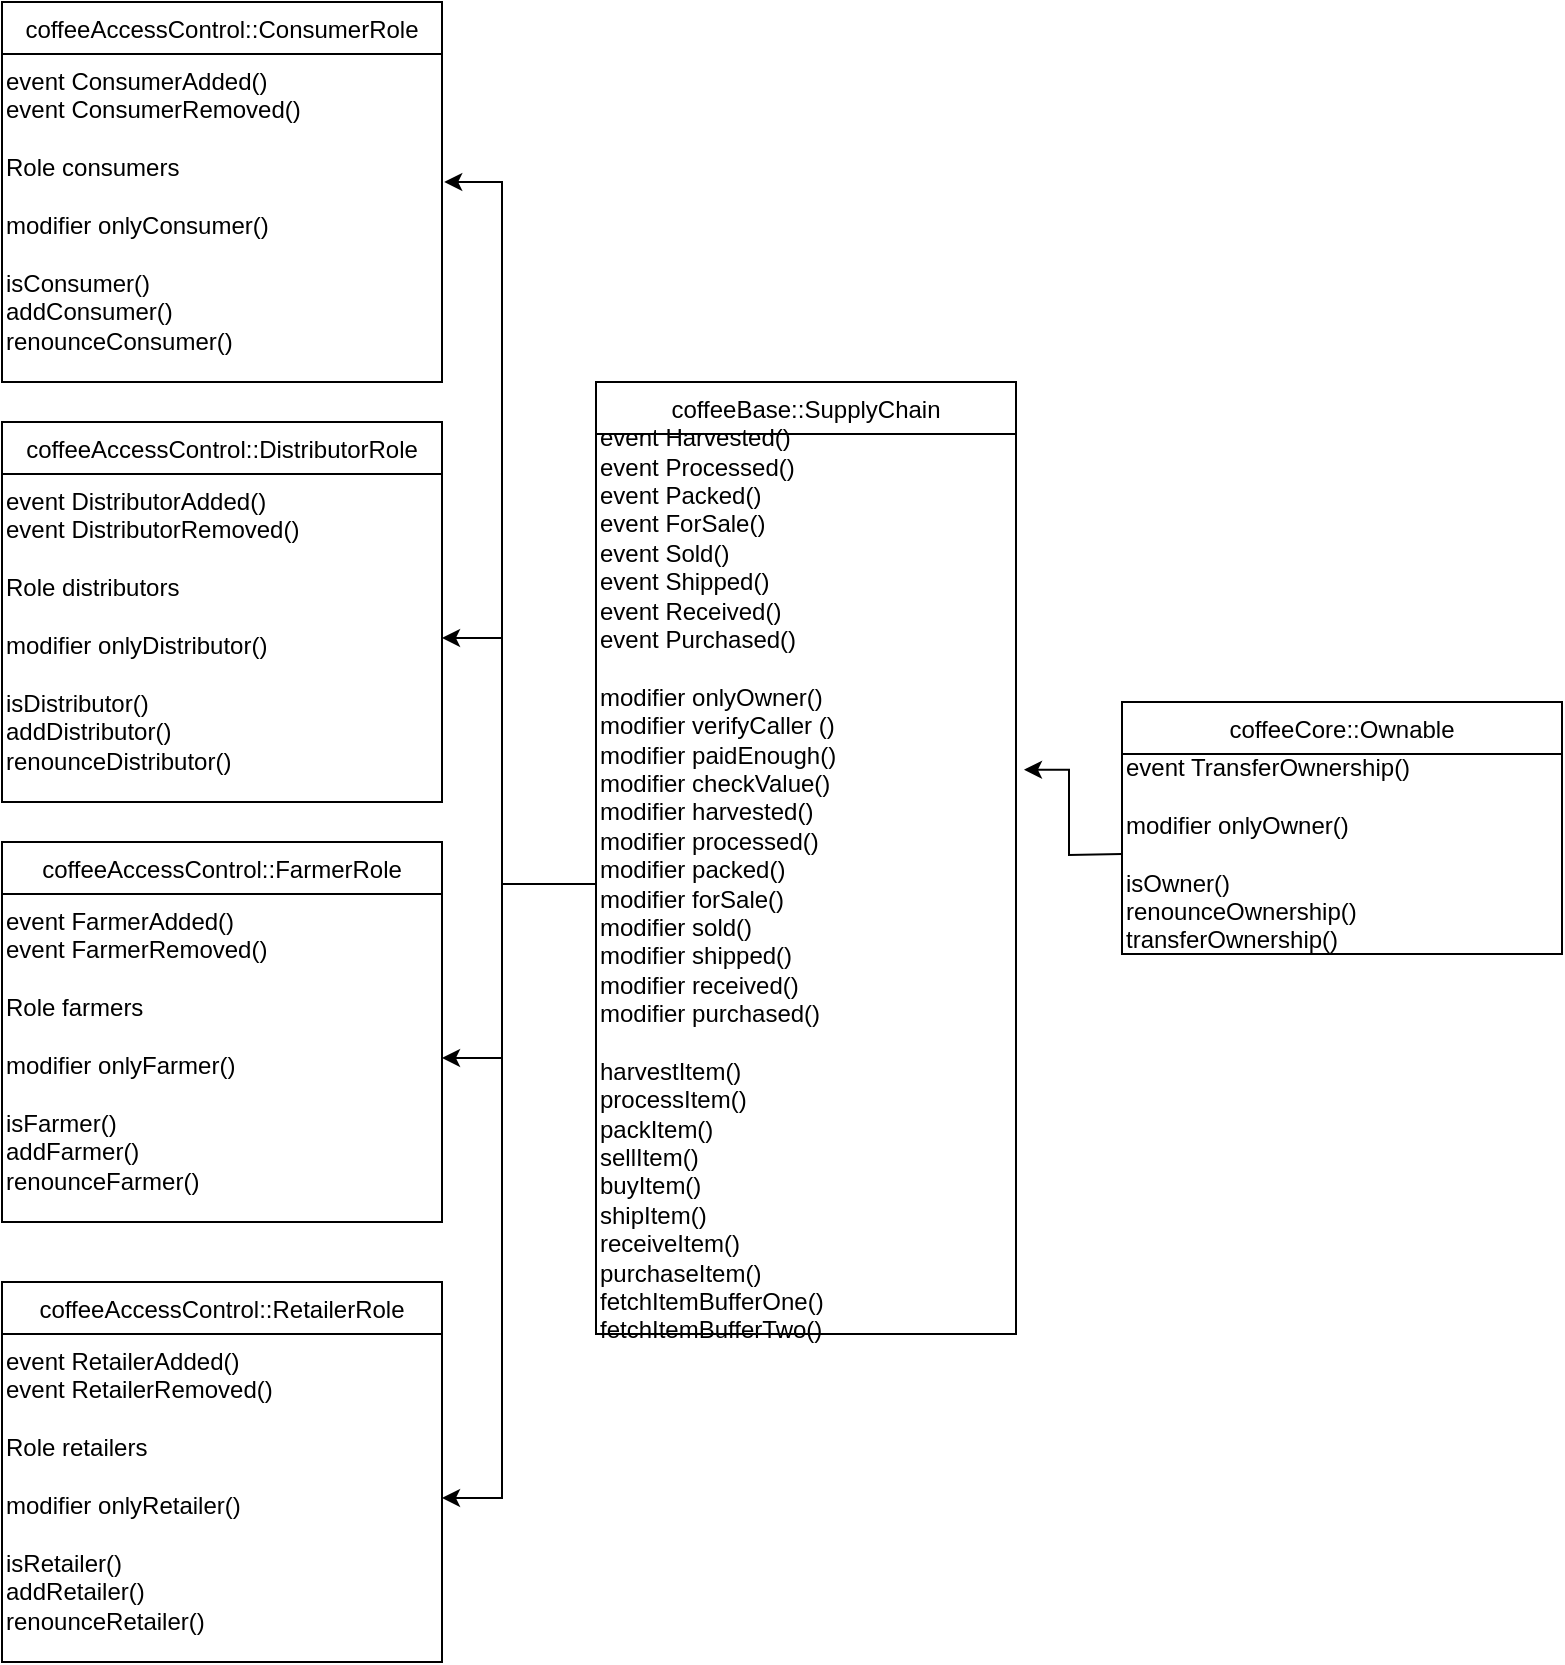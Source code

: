 <mxfile version="12.9.3" type="device"><diagram id="hlLNrrxVvmf71fnWf8Pw" name="Page-1"><mxGraphModel dx="1102" dy="853" grid="1" gridSize="10" guides="1" tooltips="1" connect="1" arrows="1" fold="1" page="1" pageScale="1" pageWidth="850" pageHeight="1100" math="0" shadow="0"><root><mxCell id="0"/><mxCell id="1" parent="0"/><mxCell id="l2SSnQkkHVZMv_LhFjis-1" value="" style="group" vertex="1" connectable="0" parent="1"><mxGeometry x="610" y="390" width="220" height="121" as="geometry"/></mxCell><mxCell id="rZdOg7w-772MGAGxUGgv-11" value="coffeeCore::Ownable" style="swimlane;fontStyle=0;childLayout=stackLayout;horizontal=1;startSize=26;fillColor=none;horizontalStack=0;resizeParent=1;resizeParentMax=0;resizeLast=0;collapsible=1;marginBottom=0;" parent="l2SSnQkkHVZMv_LhFjis-1" vertex="1"><mxGeometry width="220" height="126" as="geometry"/></mxCell><mxCell id="l2SSnQkkHVZMv_LhFjis-21" value="event TransferOwnership()&lt;br&gt;&lt;br&gt;modifier onlyOwner()&lt;br&gt;&lt;br&gt;isOwner()&lt;br&gt;renounceOwnership()&lt;br&gt;transferOwnership()&lt;br&gt;" style="text;html=1;align=left;verticalAlign=middle;resizable=0;points=[];autosize=1;" vertex="1" parent="rZdOg7w-772MGAGxUGgv-11"><mxGeometry y="26" width="220" height="100" as="geometry"/></mxCell><mxCell id="l2SSnQkkHVZMv_LhFjis-2" value="" style="group" vertex="1" connectable="0" parent="1"><mxGeometry x="343" y="230" width="210" height="486" as="geometry"/></mxCell><mxCell id="rZdOg7w-772MGAGxUGgv-5" value="coffeeBase::SupplyChain" style="swimlane;fontStyle=0;childLayout=stackLayout;horizontal=1;startSize=26;fillColor=none;horizontalStack=0;resizeParent=1;resizeParentMax=0;resizeLast=0;collapsible=1;marginBottom=0;" parent="l2SSnQkkHVZMv_LhFjis-2" vertex="1"><mxGeometry x="4" width="210" height="476" as="geometry"/></mxCell><mxCell id="l2SSnQkkHVZMv_LhFjis-20" value="&lt;div&gt;event Harvested()&lt;/div&gt;&lt;div&gt;event Processed()&lt;/div&gt;&lt;div&gt;&lt;span&gt;event Packed()&lt;/span&gt;&lt;/div&gt;&lt;div&gt;event ForSale()&lt;/div&gt;&lt;div&gt;event Sold()&lt;/div&gt;&lt;div&gt;event Shipped()&lt;/div&gt;&lt;div&gt;event Received()&lt;/div&gt;&lt;div&gt;event Purchased()&lt;/div&gt;&lt;div&gt;&lt;br&gt;&lt;/div&gt;&lt;div&gt;modifier onlyOwner()&lt;br&gt;&lt;/div&gt;&lt;div&gt;modifier verifyCaller ()&lt;br&gt;&lt;/div&gt;&lt;div&gt;modifier paidEnough()&lt;br&gt;&lt;/div&gt;&lt;div&gt;modifier checkValue()&lt;br&gt;&lt;/div&gt;&lt;div&gt;modifier harvested()&lt;br&gt;&lt;/div&gt;&lt;div&gt;modifier processed()&lt;br&gt;&lt;/div&gt;&lt;div&gt;modifier packed()&lt;br&gt;&lt;/div&gt;&lt;div&gt;modifier forSale()&lt;br&gt;&lt;/div&gt;&lt;div&gt;modifier sold()&lt;br&gt;&lt;/div&gt;&lt;div&gt;modifier shipped()&lt;br&gt;&lt;/div&gt;&lt;div&gt;modifier received()&lt;br&gt;&lt;/div&gt;&lt;div&gt;modifier purchased()&lt;br&gt;&lt;/div&gt;&lt;div&gt;&lt;br&gt;&lt;/div&gt;&lt;div&gt;harvestItem()&lt;br&gt;&lt;/div&gt;&lt;div&gt;processItem()&lt;/div&gt;&lt;div&gt;packItem()&lt;br&gt;&lt;/div&gt;&lt;div&gt;sellItem()&lt;br&gt;&lt;/div&gt;&lt;div&gt;buyItem()&lt;br&gt;&lt;/div&gt;&lt;div&gt;shipItem()&lt;br&gt;&lt;/div&gt;&lt;div&gt;receiveItem()&lt;br&gt;&lt;/div&gt;&lt;div&gt;purchaseItem()&lt;br&gt;&lt;/div&gt;&lt;div&gt;fetchItemBufferOne()&lt;br&gt;&lt;/div&gt;&lt;div&gt;fetchItemBufferTwo()&lt;/div&gt;" style="text;html=1;align=left;verticalAlign=middle;resizable=0;points=[];autosize=1;" vertex="1" parent="rZdOg7w-772MGAGxUGgv-5"><mxGeometry y="26" width="210" height="450" as="geometry"/></mxCell><mxCell id="l2SSnQkkHVZMv_LhFjis-3" value="" style="group" vertex="1" connectable="0" parent="1"><mxGeometry x="50" y="40" width="220" height="190" as="geometry"/></mxCell><mxCell id="rZdOg7w-772MGAGxUGgv-1" value="coffeeAccessControl::ConsumerRole" style="swimlane;fontStyle=0;childLayout=stackLayout;horizontal=1;startSize=26;fillColor=none;horizontalStack=0;resizeParent=1;resizeParentMax=0;resizeLast=0;collapsible=1;marginBottom=0;" parent="l2SSnQkkHVZMv_LhFjis-3" vertex="1"><mxGeometry width="220" height="190" as="geometry"/></mxCell><mxCell id="l2SSnQkkHVZMv_LhFjis-15" value="event ConsumerAdded()&lt;br&gt;event ConsumerRemoved()&lt;br&gt;&lt;br&gt;Role consumers&lt;br&gt;&lt;br&gt;modifier onlyConsumer()&lt;br&gt;&lt;br&gt;isConsumer()&lt;br&gt;addConsumer()&lt;br&gt;renounceConsumer()" style="text;html=1;" vertex="1" parent="rZdOg7w-772MGAGxUGgv-1"><mxGeometry y="26" width="220" height="164" as="geometry"/></mxCell><mxCell id="l2SSnQkkHVZMv_LhFjis-4" value="coffeeAccessControl::DistributorRole" style="swimlane;fontStyle=0;childLayout=stackLayout;horizontal=1;startSize=26;fillColor=none;horizontalStack=0;resizeParent=1;resizeParentMax=0;resizeLast=0;collapsible=1;marginBottom=0;" vertex="1" parent="1"><mxGeometry x="50" y="250" width="220" height="190" as="geometry"/></mxCell><mxCell id="l2SSnQkkHVZMv_LhFjis-17" value="event DistributorAdded()&lt;br&gt;event DistributorRemoved()&lt;br&gt;&lt;br&gt;Role distributors&lt;br&gt;&lt;br&gt;modifier onlyDistributor()&lt;br&gt;&lt;br&gt;isDistributor()&lt;br&gt;addDistributor()&lt;br&gt;renounceDistributor()" style="text;html=1;" vertex="1" parent="l2SSnQkkHVZMv_LhFjis-4"><mxGeometry y="26" width="220" height="164" as="geometry"/></mxCell><mxCell id="l2SSnQkkHVZMv_LhFjis-7" value="coffeeAccessControl::FarmerRole" style="swimlane;fontStyle=0;childLayout=stackLayout;horizontal=1;startSize=26;fillColor=none;horizontalStack=0;resizeParent=1;resizeParentMax=0;resizeLast=0;collapsible=1;marginBottom=0;" vertex="1" parent="1"><mxGeometry x="50" y="460" width="220" height="190" as="geometry"/></mxCell><mxCell id="l2SSnQkkHVZMv_LhFjis-18" value="event FarmerAdded()&lt;br&gt;event FarmerRemoved()&lt;br&gt;&lt;br&gt;Role farmers&lt;br&gt;&lt;br&gt;modifier onlyFarmer()&lt;br&gt;&lt;br&gt;isFarmer()&lt;br&gt;addFarmer()&lt;br&gt;renounceFarmer()" style="text;html=1;" vertex="1" parent="l2SSnQkkHVZMv_LhFjis-7"><mxGeometry y="26" width="220" height="164" as="geometry"/></mxCell><mxCell id="l2SSnQkkHVZMv_LhFjis-10" value="coffeeAccessControl::RetailerRole" style="swimlane;fontStyle=0;childLayout=stackLayout;horizontal=1;startSize=26;fillColor=none;horizontalStack=0;resizeParent=1;resizeParentMax=0;resizeLast=0;collapsible=1;marginBottom=0;" vertex="1" parent="1"><mxGeometry x="50" y="680" width="220" height="190" as="geometry"/></mxCell><mxCell id="l2SSnQkkHVZMv_LhFjis-19" value="event RetailerAdded()&lt;br&gt;event RetailerRemoved()&lt;br&gt;&lt;br&gt;Role retailers&lt;br&gt;&lt;br&gt;modifier onlyRetailer()&lt;br&gt;&lt;br&gt;isRetailer()&lt;br&gt;addRetailer()&lt;br&gt;renounceRetailer()" style="text;html=1;" vertex="1" parent="l2SSnQkkHVZMv_LhFjis-10"><mxGeometry y="26" width="220" height="164" as="geometry"/></mxCell><mxCell id="l2SSnQkkHVZMv_LhFjis-23" style="edgeStyle=orthogonalEdgeStyle;rounded=0;orthogonalLoop=1;jettySize=auto;html=1;entryX=1.019;entryY=0.373;entryDx=0;entryDy=0;entryPerimeter=0;" edge="1" parent="1" target="l2SSnQkkHVZMv_LhFjis-20"><mxGeometry relative="1" as="geometry"><mxPoint x="610" y="466" as="sourcePoint"/></mxGeometry></mxCell><mxCell id="l2SSnQkkHVZMv_LhFjis-25" style="edgeStyle=orthogonalEdgeStyle;rounded=0;orthogonalLoop=1;jettySize=auto;html=1;entryX=1.005;entryY=0.39;entryDx=0;entryDy=0;entryPerimeter=0;" edge="1" parent="1" source="l2SSnQkkHVZMv_LhFjis-20" target="l2SSnQkkHVZMv_LhFjis-15"><mxGeometry relative="1" as="geometry"><Array as="points"><mxPoint x="300" y="481"/><mxPoint x="300" y="130"/></Array></mxGeometry></mxCell><mxCell id="l2SSnQkkHVZMv_LhFjis-26" style="edgeStyle=orthogonalEdgeStyle;rounded=0;orthogonalLoop=1;jettySize=auto;html=1;entryX=1;entryY=0.5;entryDx=0;entryDy=0;" edge="1" parent="1" source="l2SSnQkkHVZMv_LhFjis-20" target="l2SSnQkkHVZMv_LhFjis-17"><mxGeometry relative="1" as="geometry"><Array as="points"><mxPoint x="300" y="481"/><mxPoint x="300" y="358"/></Array></mxGeometry></mxCell><mxCell id="l2SSnQkkHVZMv_LhFjis-27" style="edgeStyle=orthogonalEdgeStyle;rounded=0;orthogonalLoop=1;jettySize=auto;html=1;entryX=1;entryY=0.5;entryDx=0;entryDy=0;" edge="1" parent="1" source="l2SSnQkkHVZMv_LhFjis-20" target="l2SSnQkkHVZMv_LhFjis-18"><mxGeometry relative="1" as="geometry"><Array as="points"><mxPoint x="300" y="481"/><mxPoint x="300" y="568"/></Array></mxGeometry></mxCell><mxCell id="l2SSnQkkHVZMv_LhFjis-28" style="edgeStyle=orthogonalEdgeStyle;rounded=0;orthogonalLoop=1;jettySize=auto;html=1;entryX=1;entryY=0.5;entryDx=0;entryDy=0;" edge="1" parent="1" source="l2SSnQkkHVZMv_LhFjis-20" target="l2SSnQkkHVZMv_LhFjis-19"><mxGeometry relative="1" as="geometry"><Array as="points"><mxPoint x="300" y="481"/><mxPoint x="300" y="788"/></Array></mxGeometry></mxCell></root></mxGraphModel></diagram></mxfile>